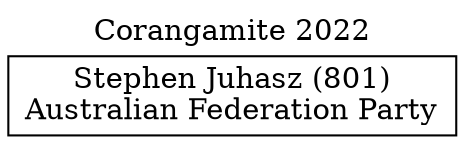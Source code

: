 // House preference flow
digraph "Stephen Juhasz (801)_Corangamite_2022" {
	graph [label="Corangamite 2022" labelloc=t mclimit=10]
	node [shape=box]
	"Stephen Juhasz (801)" [label="Stephen Juhasz (801)
Australian Federation Party"]
}
